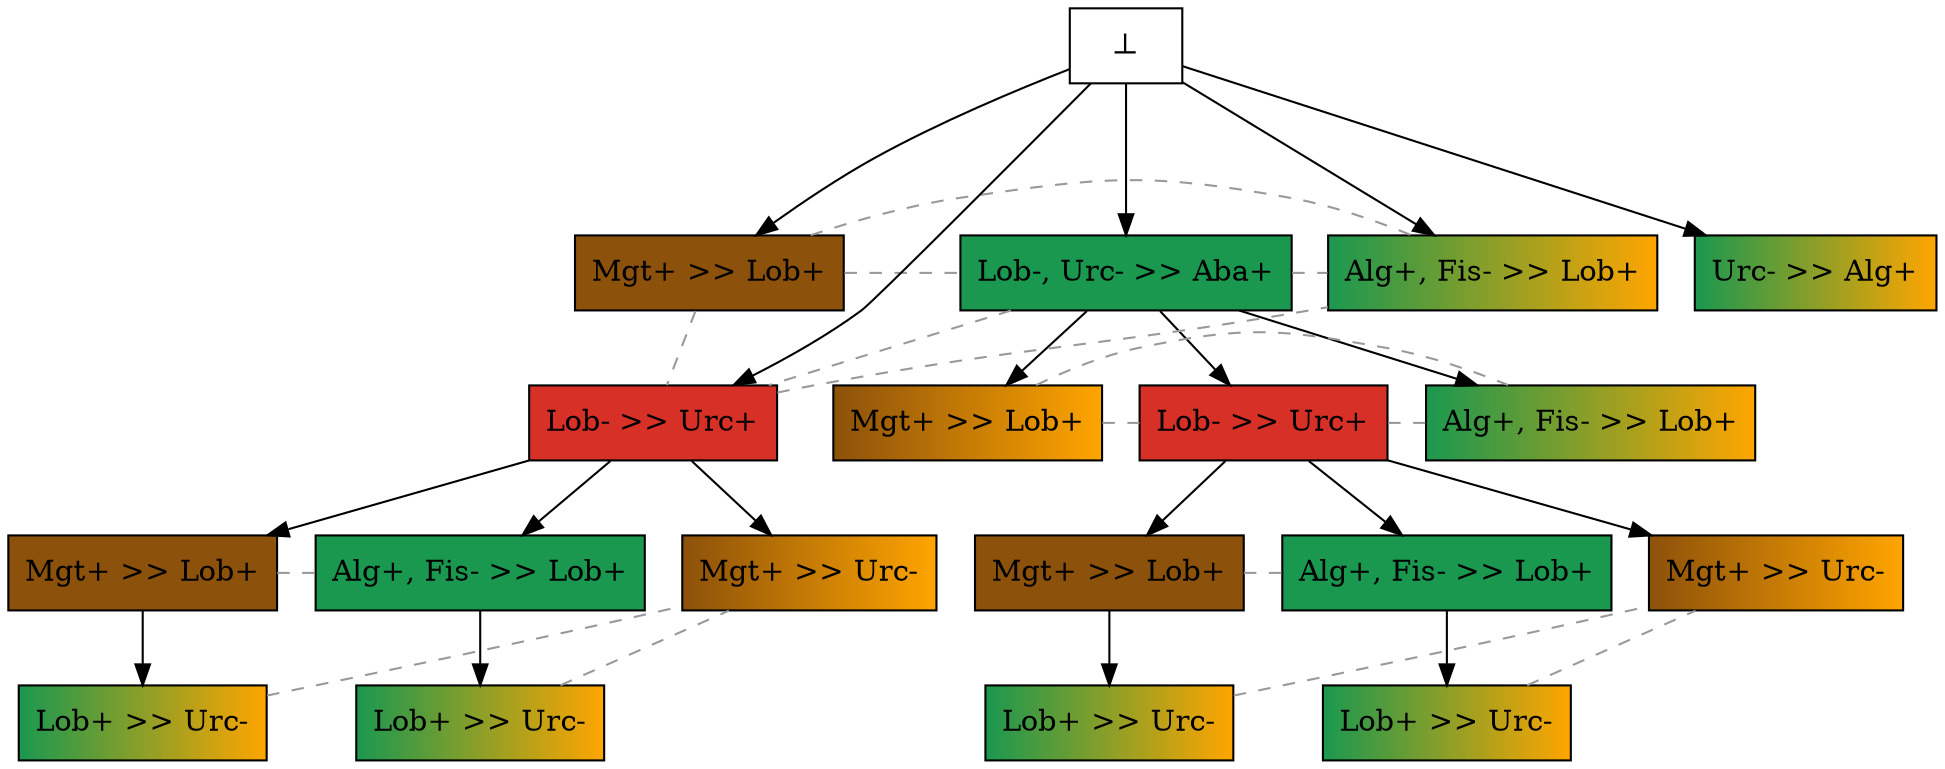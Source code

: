 digraph test {

//conflicts
e8 -> e14 [arrowhead=none color=gray60 style=dashed constraint=false];
e8 -> e24 [arrowhead=none color=gray60 style=dashed constraint=false];
e8 -> e36 [arrowhead=none color=gray60 style=dashed constraint=false];
e14 -> e24 [arrowhead=none color=gray60 style=dashed constraint=false];
e14 -> e36 [arrowhead=none color=gray60 style=dashed constraint=false];
e24 -> e36 [arrowhead=none color=gray60 style=dashed constraint=false];
e27 -> e43 [arrowhead=none color=gray60 style=dashed constraint=false];
e27 -> e59 [arrowhead=none color=gray60 style=dashed constraint=false];
e43 -> e59 [arrowhead=none color=gray60 style=dashed constraint=false];
e46 -> e61 [arrowhead=none color=gray60 style=dashed constraint=false];
e69 -> e88 [arrowhead=none color=gray60 style=dashed constraint=false];
e291 -> e489 [arrowhead=none color=gray60 style=dashed constraint=false];
e400 -> e489 [arrowhead=none color=gray60 style=dashed constraint=false];
e443 -> e595 [arrowhead=none color=gray60 style=dashed constraint=false];
e525 -> e595 [arrowhead=none color=gray60 style=dashed constraint=false];

e14 -> e27 [minlen=1];
e14 -> e59 [minlen=1];
e88 -> e291 [minlen=1];
e43 -> e88 [minlen=1];
e14 -> e43 [minlen=1];
e69 -> e400 [minlen=1];
e43 -> e69 [minlen=1];
e61 -> e443 [minlen=1];
e24 -> e61 [minlen=1];
e43 -> e489 [minlen=1];
e46 -> e525 [minlen=1];
e24 -> e46 [minlen=1];
e24 -> e595 [minlen=1];
e0 -> e8 [minlen=2];
e0 -> e12 [minlen=2];
e0 -> e14 [minlen=2];
e0 -> e24 [minlen=3];
e0 -> e36 [minlen=2];

e8 [color="black" fillcolor="#8c510a:#8c510a" label="Mgt+ >> Lob+" shape=box style=filled];
e12 [color="black" fillcolor="#1a9850:orange" label="Urc- >> Alg+" shape=box style=filled];
e14 [color="black" fillcolor="#1a9850:#1a9850" label="Lob-, Urc- >> Aba+" shape=box style=filled];
e24 [color="black" fillcolor="#d73027:#d73027" label="Lob- >> Urc+" shape=box style=filled];
e27 [color="black" fillcolor="#8c510a:orange" label="Mgt+ >> Lob+" shape=box style=filled];
e36 [color="black" fillcolor="#1a9850:orange" label="Alg+, Fis- >> Lob+" shape=box style=filled];
e43 [color="black" fillcolor="#d73027:#d73027" label="Lob- >> Urc+" shape=box style=filled];
e46 [color="black" fillcolor="#8c510a:#8c510a" label="Mgt+ >> Lob+" shape=box style=filled];
e59 [color="black" fillcolor="#1a9850:orange" label="Alg+, Fis- >> Lob+" shape=box style=filled];
e61 [color="black" fillcolor="#1a9850:#1a9850" label="Alg+, Fis- >> Lob+" shape=box style=filled];
e69 [color="black" fillcolor="#8c510a:#8c510a" label="Mgt+ >> Lob+" shape=box style=filled];
e88 [color="black" fillcolor="#1a9850:#1a9850" label="Alg+, Fis- >> Lob+" shape=box style=filled];
e291 [color="black" fillcolor="#1a9850:orange" label="Lob+ >> Urc-" shape=box style=filled];
e400 [color="black" fillcolor="#1a9850:orange" label="Lob+ >> Urc-" shape=box style=filled];
e443 [color="black" fillcolor="#1a9850:orange" label="Lob+ >> Urc-" shape=box style=filled];
e489 [color="black" fillcolor="#8c510a:orange" label="Mgt+ >> Urc-" shape=box style=filled];
e525 [color="black" fillcolor="#1a9850:orange" label="Lob+ >> Urc-" shape=box style=filled];
e595 [color="black" fillcolor="#8c510a:orange" label="Mgt+ >> Urc-" shape=box style=filled];
e0 [fillcolor="white" label="⊥" shape=box style=filled];
}
